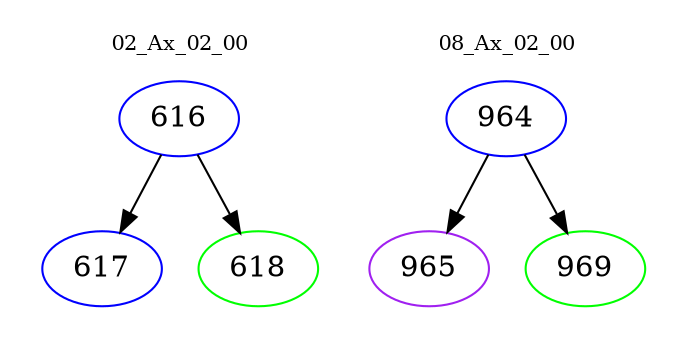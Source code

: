 digraph{
subgraph cluster_0 {
color = white
label = "02_Ax_02_00";
fontsize=10;
T0_616 [label="616", color="blue"]
T0_616 -> T0_617 [color="black"]
T0_617 [label="617", color="blue"]
T0_616 -> T0_618 [color="black"]
T0_618 [label="618", color="green"]
}
subgraph cluster_1 {
color = white
label = "08_Ax_02_00";
fontsize=10;
T1_964 [label="964", color="blue"]
T1_964 -> T1_965 [color="black"]
T1_965 [label="965", color="purple"]
T1_964 -> T1_969 [color="black"]
T1_969 [label="969", color="green"]
}
}
